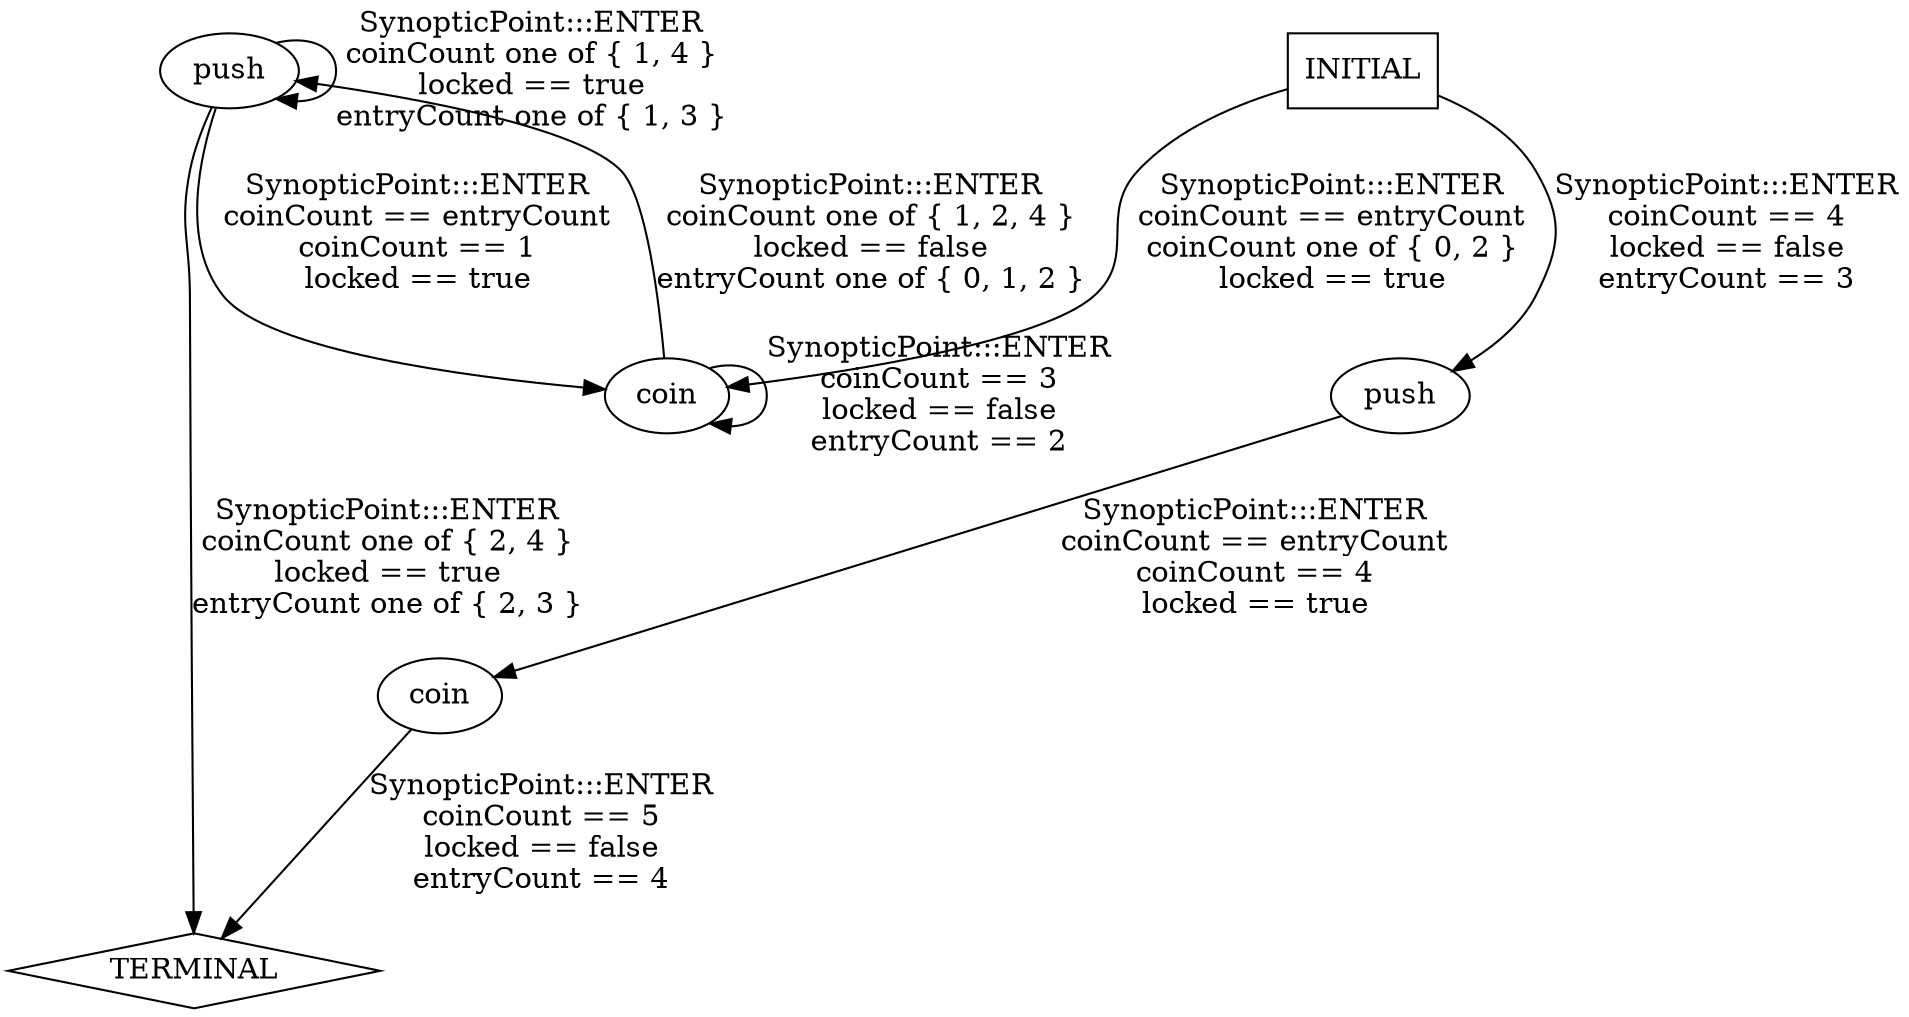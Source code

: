 digraph G {
  0 [label="coin"];
  1 [label="coin"];
  2 [label="push"];
  3 [label="push"];
  4 [label="TERMINAL",shape=diamond];
  5 [label="INITIAL",shape=box];
0->4 [label="SynopticPoint:::ENTER\ncoinCount == 5\nlocked == false\nentryCount == 4\n"];
1->1 [label="SynopticPoint:::ENTER\ncoinCount == 3\nlocked == false\nentryCount == 2\n"];
1->3 [label="SynopticPoint:::ENTER\ncoinCount one of { 1, 2, 4 }\nlocked == false\nentryCount one of { 0, 1, 2 }\n"];
2->0 [label="SynopticPoint:::ENTER\ncoinCount == entryCount\ncoinCount == 4\nlocked == true\n"];
3->1 [label="SynopticPoint:::ENTER\ncoinCount == entryCount\ncoinCount == 1\nlocked == true\n"];
3->3 [label="SynopticPoint:::ENTER\ncoinCount one of { 1, 4 }\nlocked == true\nentryCount one of { 1, 3 }\n"];
3->4 [label="SynopticPoint:::ENTER\ncoinCount one of { 2, 4 }\nlocked == true\nentryCount one of { 2, 3 }\n"];
5->1 [label="SynopticPoint:::ENTER\ncoinCount == entryCount\ncoinCount one of { 0, 2 }\nlocked == true\n"];
5->2 [label="SynopticPoint:::ENTER\ncoinCount == 4\nlocked == false\nentryCount == 3\n"];
}
